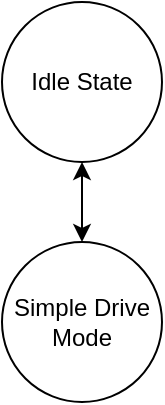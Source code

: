 <mxfile version="24.7.17">
  <diagram name="Page-1" id="rYip2KINehfKvUi5NqFB">
    <mxGraphModel dx="1434" dy="836" grid="1" gridSize="10" guides="1" tooltips="1" connect="1" arrows="1" fold="1" page="0" pageScale="1" pageWidth="827" pageHeight="1169" math="0" shadow="0">
      <root>
        <mxCell id="0" />
        <mxCell id="1" parent="0" />
        <mxCell id="AqoGj-zC9uXWD7onNiFD-4" value="" style="edgeStyle=orthogonalEdgeStyle;rounded=0;orthogonalLoop=1;jettySize=auto;html=1;endArrow=classic;endFill=1;startArrow=classic;startFill=1;" edge="1" parent="1" source="AqoGj-zC9uXWD7onNiFD-2" target="AqoGj-zC9uXWD7onNiFD-3">
          <mxGeometry relative="1" as="geometry" />
        </mxCell>
        <mxCell id="AqoGj-zC9uXWD7onNiFD-2" value="Idle State" style="ellipse;whiteSpace=wrap;html=1;" vertex="1" parent="1">
          <mxGeometry x="160" y="120" width="80" height="80" as="geometry" />
        </mxCell>
        <mxCell id="AqoGj-zC9uXWD7onNiFD-3" value="Simple Drive Mode" style="ellipse;whiteSpace=wrap;html=1;" vertex="1" parent="1">
          <mxGeometry x="160" y="240" width="80" height="80" as="geometry" />
        </mxCell>
      </root>
    </mxGraphModel>
  </diagram>
</mxfile>
